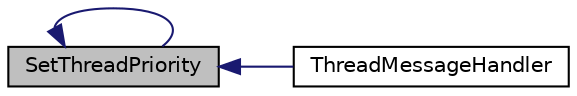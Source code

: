 digraph "SetThreadPriority"
{
  edge [fontname="Helvetica",fontsize="10",labelfontname="Helvetica",labelfontsize="10"];
  node [fontname="Helvetica",fontsize="10",shape=record];
  rankdir="LR";
  Node370 [label="SetThreadPriority",height=0.2,width=0.4,color="black", fillcolor="grey75", style="filled", fontcolor="black"];
  Node370 -> Node371 [dir="back",color="midnightblue",fontsize="10",style="solid",fontname="Helvetica"];
  Node371 [label="ThreadMessageHandler",height=0.2,width=0.4,color="black", fillcolor="white", style="filled",URL="$net_8cpp.html#a379b0d3521bdd62ac296f219d70c4e30"];
  Node370 -> Node370 [dir="back",color="midnightblue",fontsize="10",style="solid",fontname="Helvetica"];
}
